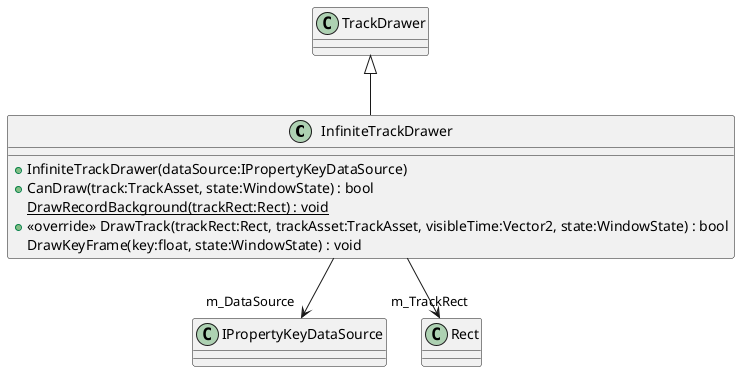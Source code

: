 @startuml
class InfiniteTrackDrawer {
    + InfiniteTrackDrawer(dataSource:IPropertyKeyDataSource)
    + CanDraw(track:TrackAsset, state:WindowState) : bool
    {static} DrawRecordBackground(trackRect:Rect) : void
    + <<override>> DrawTrack(trackRect:Rect, trackAsset:TrackAsset, visibleTime:Vector2, state:WindowState) : bool
    DrawKeyFrame(key:float, state:WindowState) : void
}
TrackDrawer <|-- InfiniteTrackDrawer
InfiniteTrackDrawer --> "m_DataSource" IPropertyKeyDataSource
InfiniteTrackDrawer --> "m_TrackRect" Rect
@enduml
